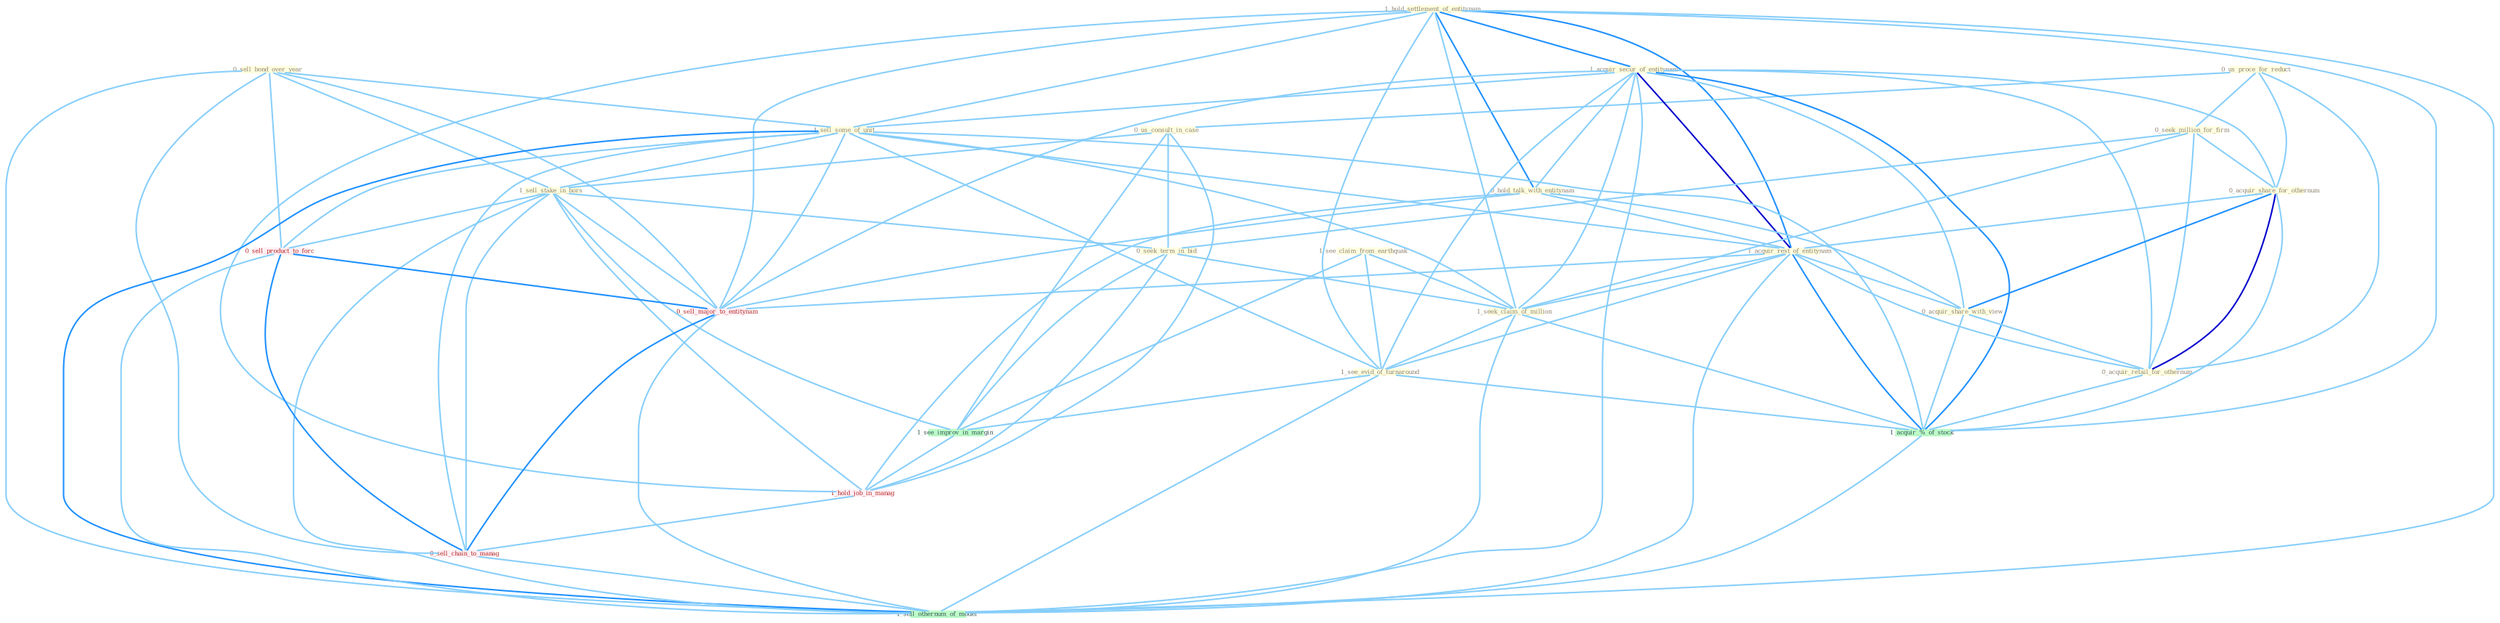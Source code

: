 Graph G{ 
    node
    [shape=polygon,style=filled,width=.5,height=.06,color="#BDFCC9",fixedsize=true,fontsize=4,
    fontcolor="#2f4f4f"];
    {node
    [color="#ffffe0", fontcolor="#8b7d6b"] "1_hold_settlement_of_entitynam " "1_see_claim_from_earthquak " "0_us_proce_for_reduct " "0_sell_bond_over_year " "1_acquir_secur_of_entitynam " "1_sell_some_of_unit " "0_us_consult_in_case " "0_seek_million_for_firm " "1_sell_stake_in_hors " "0_acquir_share_for_othernum " "0_hold_talk_with_entitynam " "0_seek_term_in_bid " "1_acquir_rest_of_entitynam " "0_acquir_share_with_view " "0_acquir_retail_for_othernum " "1_seek_claim_of_million " "1_see_evid_of_turnaround "}
{node [color="#fff0f5", fontcolor="#b22222"] "1_hold_job_in_manag " "0_sell_product_to_forc " "0_sell_major_to_entitynam " "0_sell_chain_to_manag "}
edge [color="#B0E2FF"];

	"1_hold_settlement_of_entitynam " -- "1_acquir_secur_of_entitynam " [w="2", color="#1e90ff" , len=0.8];
	"1_hold_settlement_of_entitynam " -- "1_sell_some_of_unit " [w="1", color="#87cefa" ];
	"1_hold_settlement_of_entitynam " -- "0_hold_talk_with_entitynam " [w="2", color="#1e90ff" , len=0.8];
	"1_hold_settlement_of_entitynam " -- "1_acquir_rest_of_entitynam " [w="2", color="#1e90ff" , len=0.8];
	"1_hold_settlement_of_entitynam " -- "1_seek_claim_of_million " [w="1", color="#87cefa" ];
	"1_hold_settlement_of_entitynam " -- "1_see_evid_of_turnaround " [w="1", color="#87cefa" ];
	"1_hold_settlement_of_entitynam " -- "1_acquir_%_of_stock " [w="1", color="#87cefa" ];
	"1_hold_settlement_of_entitynam " -- "1_hold_job_in_manag " [w="1", color="#87cefa" ];
	"1_hold_settlement_of_entitynam " -- "0_sell_major_to_entitynam " [w="1", color="#87cefa" ];
	"1_hold_settlement_of_entitynam " -- "1_sell_othernum_of_model " [w="1", color="#87cefa" ];
	"1_see_claim_from_earthquak " -- "1_seek_claim_of_million " [w="1", color="#87cefa" ];
	"1_see_claim_from_earthquak " -- "1_see_evid_of_turnaround " [w="1", color="#87cefa" ];
	"1_see_claim_from_earthquak " -- "1_see_improv_in_margin " [w="1", color="#87cefa" ];
	"0_us_proce_for_reduct " -- "0_us_consult_in_case " [w="1", color="#87cefa" ];
	"0_us_proce_for_reduct " -- "0_seek_million_for_firm " [w="1", color="#87cefa" ];
	"0_us_proce_for_reduct " -- "0_acquir_share_for_othernum " [w="1", color="#87cefa" ];
	"0_us_proce_for_reduct " -- "0_acquir_retail_for_othernum " [w="1", color="#87cefa" ];
	"0_sell_bond_over_year " -- "1_sell_some_of_unit " [w="1", color="#87cefa" ];
	"0_sell_bond_over_year " -- "1_sell_stake_in_hors " [w="1", color="#87cefa" ];
	"0_sell_bond_over_year " -- "0_sell_product_to_forc " [w="1", color="#87cefa" ];
	"0_sell_bond_over_year " -- "0_sell_major_to_entitynam " [w="1", color="#87cefa" ];
	"0_sell_bond_over_year " -- "0_sell_chain_to_manag " [w="1", color="#87cefa" ];
	"0_sell_bond_over_year " -- "1_sell_othernum_of_model " [w="1", color="#87cefa" ];
	"1_acquir_secur_of_entitynam " -- "1_sell_some_of_unit " [w="1", color="#87cefa" ];
	"1_acquir_secur_of_entitynam " -- "0_acquir_share_for_othernum " [w="1", color="#87cefa" ];
	"1_acquir_secur_of_entitynam " -- "0_hold_talk_with_entitynam " [w="1", color="#87cefa" ];
	"1_acquir_secur_of_entitynam " -- "1_acquir_rest_of_entitynam " [w="3", color="#0000cd" , len=0.6];
	"1_acquir_secur_of_entitynam " -- "0_acquir_share_with_view " [w="1", color="#87cefa" ];
	"1_acquir_secur_of_entitynam " -- "0_acquir_retail_for_othernum " [w="1", color="#87cefa" ];
	"1_acquir_secur_of_entitynam " -- "1_seek_claim_of_million " [w="1", color="#87cefa" ];
	"1_acquir_secur_of_entitynam " -- "1_see_evid_of_turnaround " [w="1", color="#87cefa" ];
	"1_acquir_secur_of_entitynam " -- "1_acquir_%_of_stock " [w="2", color="#1e90ff" , len=0.8];
	"1_acquir_secur_of_entitynam " -- "0_sell_major_to_entitynam " [w="1", color="#87cefa" ];
	"1_acquir_secur_of_entitynam " -- "1_sell_othernum_of_model " [w="1", color="#87cefa" ];
	"1_sell_some_of_unit " -- "1_sell_stake_in_hors " [w="1", color="#87cefa" ];
	"1_sell_some_of_unit " -- "1_acquir_rest_of_entitynam " [w="1", color="#87cefa" ];
	"1_sell_some_of_unit " -- "1_seek_claim_of_million " [w="1", color="#87cefa" ];
	"1_sell_some_of_unit " -- "1_see_evid_of_turnaround " [w="1", color="#87cefa" ];
	"1_sell_some_of_unit " -- "1_acquir_%_of_stock " [w="1", color="#87cefa" ];
	"1_sell_some_of_unit " -- "0_sell_product_to_forc " [w="1", color="#87cefa" ];
	"1_sell_some_of_unit " -- "0_sell_major_to_entitynam " [w="1", color="#87cefa" ];
	"1_sell_some_of_unit " -- "0_sell_chain_to_manag " [w="1", color="#87cefa" ];
	"1_sell_some_of_unit " -- "1_sell_othernum_of_model " [w="2", color="#1e90ff" , len=0.8];
	"0_us_consult_in_case " -- "1_sell_stake_in_hors " [w="1", color="#87cefa" ];
	"0_us_consult_in_case " -- "0_seek_term_in_bid " [w="1", color="#87cefa" ];
	"0_us_consult_in_case " -- "1_see_improv_in_margin " [w="1", color="#87cefa" ];
	"0_us_consult_in_case " -- "1_hold_job_in_manag " [w="1", color="#87cefa" ];
	"0_seek_million_for_firm " -- "0_acquir_share_for_othernum " [w="1", color="#87cefa" ];
	"0_seek_million_for_firm " -- "0_seek_term_in_bid " [w="1", color="#87cefa" ];
	"0_seek_million_for_firm " -- "0_acquir_retail_for_othernum " [w="1", color="#87cefa" ];
	"0_seek_million_for_firm " -- "1_seek_claim_of_million " [w="1", color="#87cefa" ];
	"1_sell_stake_in_hors " -- "0_seek_term_in_bid " [w="1", color="#87cefa" ];
	"1_sell_stake_in_hors " -- "1_see_improv_in_margin " [w="1", color="#87cefa" ];
	"1_sell_stake_in_hors " -- "1_hold_job_in_manag " [w="1", color="#87cefa" ];
	"1_sell_stake_in_hors " -- "0_sell_product_to_forc " [w="1", color="#87cefa" ];
	"1_sell_stake_in_hors " -- "0_sell_major_to_entitynam " [w="1", color="#87cefa" ];
	"1_sell_stake_in_hors " -- "0_sell_chain_to_manag " [w="1", color="#87cefa" ];
	"1_sell_stake_in_hors " -- "1_sell_othernum_of_model " [w="1", color="#87cefa" ];
	"0_acquir_share_for_othernum " -- "1_acquir_rest_of_entitynam " [w="1", color="#87cefa" ];
	"0_acquir_share_for_othernum " -- "0_acquir_share_with_view " [w="2", color="#1e90ff" , len=0.8];
	"0_acquir_share_for_othernum " -- "0_acquir_retail_for_othernum " [w="3", color="#0000cd" , len=0.6];
	"0_acquir_share_for_othernum " -- "1_acquir_%_of_stock " [w="1", color="#87cefa" ];
	"0_hold_talk_with_entitynam " -- "1_acquir_rest_of_entitynam " [w="1", color="#87cefa" ];
	"0_hold_talk_with_entitynam " -- "0_acquir_share_with_view " [w="1", color="#87cefa" ];
	"0_hold_talk_with_entitynam " -- "1_hold_job_in_manag " [w="1", color="#87cefa" ];
	"0_hold_talk_with_entitynam " -- "0_sell_major_to_entitynam " [w="1", color="#87cefa" ];
	"0_seek_term_in_bid " -- "1_seek_claim_of_million " [w="1", color="#87cefa" ];
	"0_seek_term_in_bid " -- "1_see_improv_in_margin " [w="1", color="#87cefa" ];
	"0_seek_term_in_bid " -- "1_hold_job_in_manag " [w="1", color="#87cefa" ];
	"1_acquir_rest_of_entitynam " -- "0_acquir_share_with_view " [w="1", color="#87cefa" ];
	"1_acquir_rest_of_entitynam " -- "0_acquir_retail_for_othernum " [w="1", color="#87cefa" ];
	"1_acquir_rest_of_entitynam " -- "1_seek_claim_of_million " [w="1", color="#87cefa" ];
	"1_acquir_rest_of_entitynam " -- "1_see_evid_of_turnaround " [w="1", color="#87cefa" ];
	"1_acquir_rest_of_entitynam " -- "1_acquir_%_of_stock " [w="2", color="#1e90ff" , len=0.8];
	"1_acquir_rest_of_entitynam " -- "0_sell_major_to_entitynam " [w="1", color="#87cefa" ];
	"1_acquir_rest_of_entitynam " -- "1_sell_othernum_of_model " [w="1", color="#87cefa" ];
	"0_acquir_share_with_view " -- "0_acquir_retail_for_othernum " [w="1", color="#87cefa" ];
	"0_acquir_share_with_view " -- "1_acquir_%_of_stock " [w="1", color="#87cefa" ];
	"0_acquir_retail_for_othernum " -- "1_acquir_%_of_stock " [w="1", color="#87cefa" ];
	"1_seek_claim_of_million " -- "1_see_evid_of_turnaround " [w="1", color="#87cefa" ];
	"1_seek_claim_of_million " -- "1_acquir_%_of_stock " [w="1", color="#87cefa" ];
	"1_seek_claim_of_million " -- "1_sell_othernum_of_model " [w="1", color="#87cefa" ];
	"1_see_evid_of_turnaround " -- "1_see_improv_in_margin " [w="1", color="#87cefa" ];
	"1_see_evid_of_turnaround " -- "1_acquir_%_of_stock " [w="1", color="#87cefa" ];
	"1_see_evid_of_turnaround " -- "1_sell_othernum_of_model " [w="1", color="#87cefa" ];
	"1_see_improv_in_margin " -- "1_hold_job_in_manag " [w="1", color="#87cefa" ];
	"1_acquir_%_of_stock " -- "1_sell_othernum_of_model " [w="1", color="#87cefa" ];
	"1_hold_job_in_manag " -- "0_sell_chain_to_manag " [w="1", color="#87cefa" ];
	"0_sell_product_to_forc " -- "0_sell_major_to_entitynam " [w="2", color="#1e90ff" , len=0.8];
	"0_sell_product_to_forc " -- "0_sell_chain_to_manag " [w="2", color="#1e90ff" , len=0.8];
	"0_sell_product_to_forc " -- "1_sell_othernum_of_model " [w="1", color="#87cefa" ];
	"0_sell_major_to_entitynam " -- "0_sell_chain_to_manag " [w="2", color="#1e90ff" , len=0.8];
	"0_sell_major_to_entitynam " -- "1_sell_othernum_of_model " [w="1", color="#87cefa" ];
	"0_sell_chain_to_manag " -- "1_sell_othernum_of_model " [w="1", color="#87cefa" ];
}